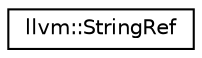 digraph "Graphical Class Hierarchy"
{
  edge [fontname="Helvetica",fontsize="10",labelfontname="Helvetica",labelfontsize="10"];
  node [fontname="Helvetica",fontsize="10",shape=record];
  rankdir="LR";
  Node1 [label="llvm::StringRef",height=0.2,width=0.4,color="black", fillcolor="white", style="filled",URL="$classllvm_1_1StringRef.html",tooltip="StringRef - Represent a constant reference to a string, i.e. "];
}
